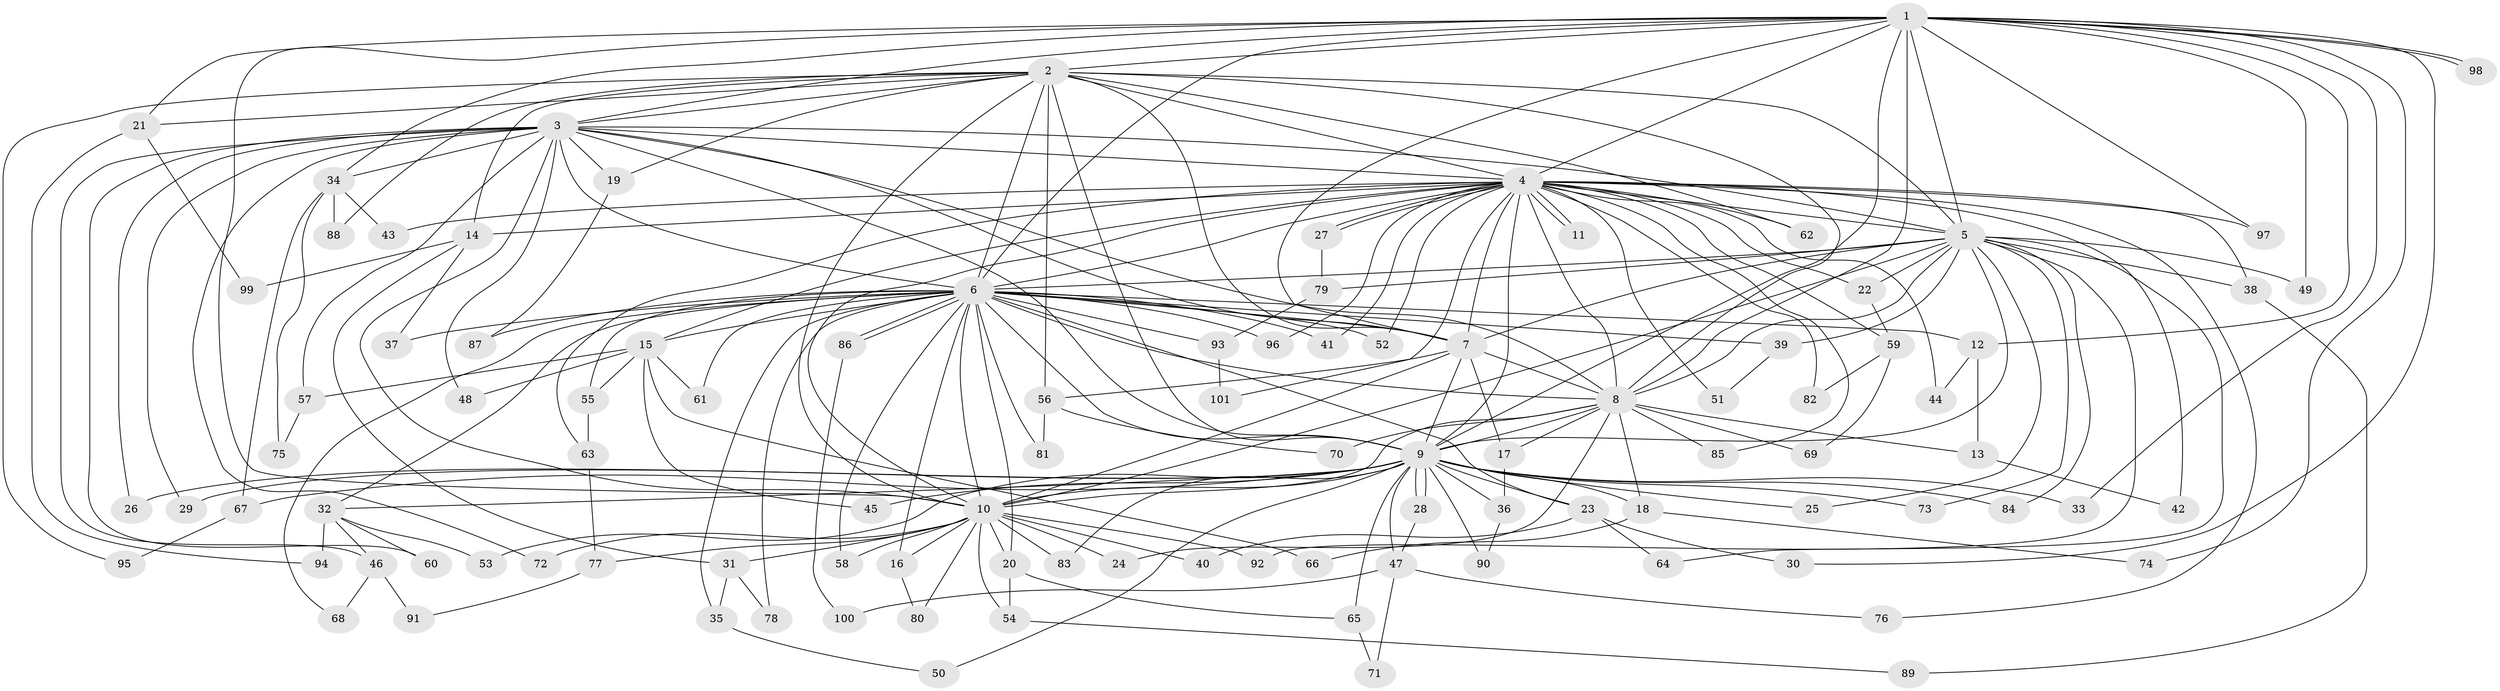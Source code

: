 // coarse degree distribution, {15: 0.0392156862745098, 27: 0.0196078431372549, 16: 0.0196078431372549, 24: 0.0196078431372549, 8: 0.0196078431372549, 11: 0.0392156862745098, 1: 0.0392156862745098, 5: 0.0784313725490196, 6: 0.0392156862745098, 10: 0.0196078431372549, 2: 0.4117647058823529, 9: 0.0196078431372549, 3: 0.1568627450980392, 4: 0.058823529411764705, 14: 0.0196078431372549}
// Generated by graph-tools (version 1.1) at 2025/49/03/04/25 22:49:26]
// undirected, 101 vertices, 227 edges
graph export_dot {
  node [color=gray90,style=filled];
  1;
  2;
  3;
  4;
  5;
  6;
  7;
  8;
  9;
  10;
  11;
  12;
  13;
  14;
  15;
  16;
  17;
  18;
  19;
  20;
  21;
  22;
  23;
  24;
  25;
  26;
  27;
  28;
  29;
  30;
  31;
  32;
  33;
  34;
  35;
  36;
  37;
  38;
  39;
  40;
  41;
  42;
  43;
  44;
  45;
  46;
  47;
  48;
  49;
  50;
  51;
  52;
  53;
  54;
  55;
  56;
  57;
  58;
  59;
  60;
  61;
  62;
  63;
  64;
  65;
  66;
  67;
  68;
  69;
  70;
  71;
  72;
  73;
  74;
  75;
  76;
  77;
  78;
  79;
  80;
  81;
  82;
  83;
  84;
  85;
  86;
  87;
  88;
  89;
  90;
  91;
  92;
  93;
  94;
  95;
  96;
  97;
  98;
  99;
  100;
  101;
  1 -- 2;
  1 -- 3;
  1 -- 4;
  1 -- 5;
  1 -- 6;
  1 -- 7;
  1 -- 8;
  1 -- 9;
  1 -- 10;
  1 -- 12;
  1 -- 21;
  1 -- 30;
  1 -- 33;
  1 -- 34;
  1 -- 49;
  1 -- 74;
  1 -- 97;
  1 -- 98;
  1 -- 98;
  2 -- 3;
  2 -- 4;
  2 -- 5;
  2 -- 6;
  2 -- 7;
  2 -- 8;
  2 -- 9;
  2 -- 10;
  2 -- 14;
  2 -- 19;
  2 -- 21;
  2 -- 56;
  2 -- 62;
  2 -- 88;
  2 -- 95;
  3 -- 4;
  3 -- 5;
  3 -- 6;
  3 -- 7;
  3 -- 8;
  3 -- 9;
  3 -- 10;
  3 -- 19;
  3 -- 26;
  3 -- 29;
  3 -- 34;
  3 -- 46;
  3 -- 48;
  3 -- 57;
  3 -- 60;
  3 -- 72;
  4 -- 5;
  4 -- 6;
  4 -- 7;
  4 -- 8;
  4 -- 9;
  4 -- 10;
  4 -- 11;
  4 -- 11;
  4 -- 14;
  4 -- 15;
  4 -- 22;
  4 -- 27;
  4 -- 27;
  4 -- 38;
  4 -- 41;
  4 -- 42;
  4 -- 43;
  4 -- 44;
  4 -- 51;
  4 -- 52;
  4 -- 59;
  4 -- 62;
  4 -- 63;
  4 -- 76;
  4 -- 82;
  4 -- 85;
  4 -- 96;
  4 -- 97;
  4 -- 101;
  5 -- 6;
  5 -- 7;
  5 -- 8;
  5 -- 9;
  5 -- 10;
  5 -- 22;
  5 -- 25;
  5 -- 38;
  5 -- 39;
  5 -- 49;
  5 -- 64;
  5 -- 73;
  5 -- 79;
  5 -- 84;
  5 -- 92;
  6 -- 7;
  6 -- 8;
  6 -- 9;
  6 -- 10;
  6 -- 12;
  6 -- 15;
  6 -- 16;
  6 -- 20;
  6 -- 23;
  6 -- 32;
  6 -- 35;
  6 -- 37;
  6 -- 39;
  6 -- 41;
  6 -- 52;
  6 -- 55;
  6 -- 58;
  6 -- 61;
  6 -- 68;
  6 -- 78;
  6 -- 81;
  6 -- 86;
  6 -- 86;
  6 -- 87;
  6 -- 93;
  6 -- 96;
  7 -- 8;
  7 -- 9;
  7 -- 10;
  7 -- 17;
  7 -- 56;
  8 -- 9;
  8 -- 10;
  8 -- 13;
  8 -- 17;
  8 -- 18;
  8 -- 24;
  8 -- 69;
  8 -- 70;
  8 -- 85;
  9 -- 10;
  9 -- 18;
  9 -- 23;
  9 -- 25;
  9 -- 26;
  9 -- 28;
  9 -- 28;
  9 -- 29;
  9 -- 32;
  9 -- 33;
  9 -- 36;
  9 -- 45;
  9 -- 47;
  9 -- 50;
  9 -- 53;
  9 -- 65;
  9 -- 67;
  9 -- 73;
  9 -- 83;
  9 -- 84;
  9 -- 90;
  10 -- 16;
  10 -- 20;
  10 -- 24;
  10 -- 31;
  10 -- 40;
  10 -- 54;
  10 -- 58;
  10 -- 72;
  10 -- 77;
  10 -- 80;
  10 -- 83;
  10 -- 92;
  12 -- 13;
  12 -- 44;
  13 -- 42;
  14 -- 31;
  14 -- 37;
  14 -- 99;
  15 -- 45;
  15 -- 48;
  15 -- 55;
  15 -- 57;
  15 -- 61;
  15 -- 66;
  16 -- 80;
  17 -- 36;
  18 -- 66;
  18 -- 74;
  19 -- 87;
  20 -- 54;
  20 -- 65;
  21 -- 94;
  21 -- 99;
  22 -- 59;
  23 -- 30;
  23 -- 40;
  23 -- 64;
  27 -- 79;
  28 -- 47;
  31 -- 35;
  31 -- 78;
  32 -- 46;
  32 -- 53;
  32 -- 60;
  32 -- 94;
  34 -- 43;
  34 -- 67;
  34 -- 75;
  34 -- 88;
  35 -- 50;
  36 -- 90;
  38 -- 89;
  39 -- 51;
  46 -- 68;
  46 -- 91;
  47 -- 71;
  47 -- 76;
  47 -- 100;
  54 -- 89;
  55 -- 63;
  56 -- 70;
  56 -- 81;
  57 -- 75;
  59 -- 69;
  59 -- 82;
  63 -- 77;
  65 -- 71;
  67 -- 95;
  77 -- 91;
  79 -- 93;
  86 -- 100;
  93 -- 101;
}

